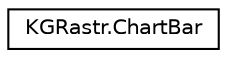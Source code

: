 digraph "Иерархия классов. Графический вид."
{
 // LATEX_PDF_SIZE
  edge [fontname="Helvetica",fontsize="10",labelfontname="Helvetica",labelfontsize="10"];
  node [fontname="Helvetica",fontsize="10",shape=record];
  rankdir="LR";
  Node0 [label="KGRastr.ChartBar",height=0.2,width=0.4,color="black", fillcolor="white", style="filled",URL="$class_k_g_rastr_1_1_chart_bar.html",tooltip=" "];
}

